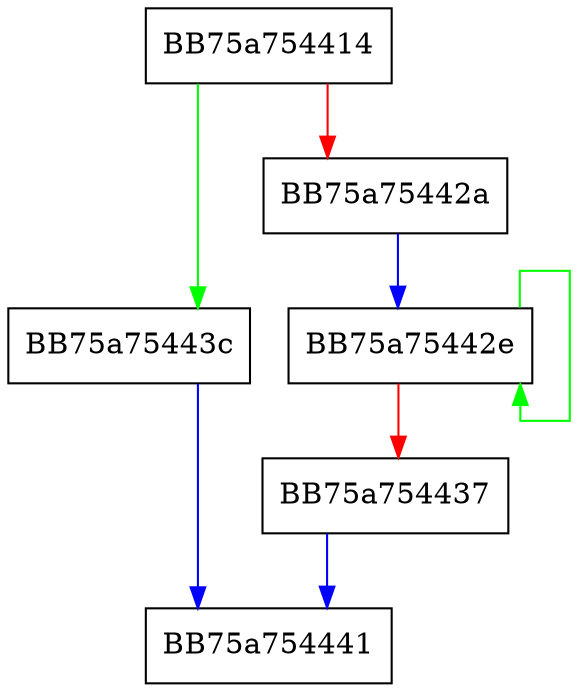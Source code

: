 digraph WPP_SF_DsDD {
  node [shape="box"];
  graph [splines=ortho];
  BB75a754414 -> BB75a75443c [color="green"];
  BB75a754414 -> BB75a75442a [color="red"];
  BB75a75442a -> BB75a75442e [color="blue"];
  BB75a75442e -> BB75a75442e [color="green"];
  BB75a75442e -> BB75a754437 [color="red"];
  BB75a754437 -> BB75a754441 [color="blue"];
  BB75a75443c -> BB75a754441 [color="blue"];
}